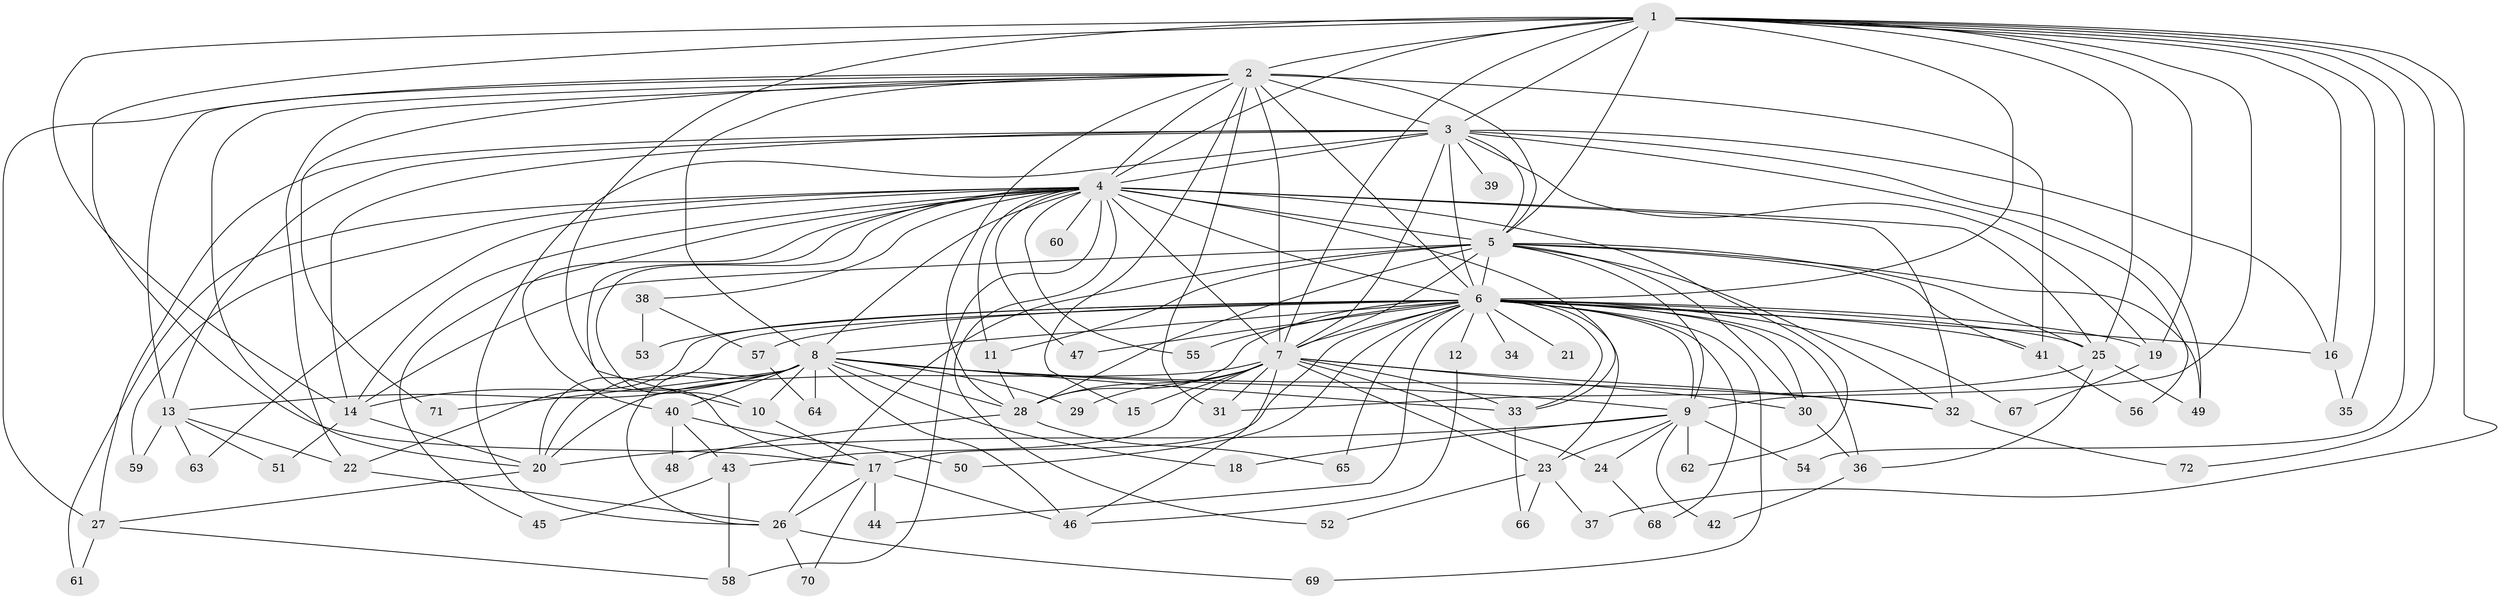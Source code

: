 // original degree distribution, {18: 0.013888888888888888, 16: 0.013888888888888888, 21: 0.006944444444444444, 35: 0.013888888888888888, 27: 0.006944444444444444, 28: 0.006944444444444444, 22: 0.006944444444444444, 3: 0.19444444444444445, 10: 0.006944444444444444, 2: 0.5347222222222222, 11: 0.006944444444444444, 8: 0.013888888888888888, 4: 0.09027777777777778, 5: 0.0625, 6: 0.020833333333333332}
// Generated by graph-tools (version 1.1) at 2025/34/03/09/25 02:34:55]
// undirected, 72 vertices, 185 edges
graph export_dot {
graph [start="1"]
  node [color=gray90,style=filled];
  1;
  2;
  3;
  4;
  5;
  6;
  7;
  8;
  9;
  10;
  11;
  12;
  13;
  14;
  15;
  16;
  17;
  18;
  19;
  20;
  21;
  22;
  23;
  24;
  25;
  26;
  27;
  28;
  29;
  30;
  31;
  32;
  33;
  34;
  35;
  36;
  37;
  38;
  39;
  40;
  41;
  42;
  43;
  44;
  45;
  46;
  47;
  48;
  49;
  50;
  51;
  52;
  53;
  54;
  55;
  56;
  57;
  58;
  59;
  60;
  61;
  62;
  63;
  64;
  65;
  66;
  67;
  68;
  69;
  70;
  71;
  72;
  1 -- 2 [weight=4.0];
  1 -- 3 [weight=3.0];
  1 -- 4 [weight=2.0];
  1 -- 5 [weight=4.0];
  1 -- 6 [weight=4.0];
  1 -- 7 [weight=2.0];
  1 -- 9 [weight=1.0];
  1 -- 10 [weight=2.0];
  1 -- 14 [weight=1.0];
  1 -- 16 [weight=1.0];
  1 -- 17 [weight=1.0];
  1 -- 19 [weight=1.0];
  1 -- 25 [weight=1.0];
  1 -- 35 [weight=1.0];
  1 -- 37 [weight=1.0];
  1 -- 54 [weight=1.0];
  1 -- 72 [weight=1.0];
  2 -- 3 [weight=2.0];
  2 -- 4 [weight=3.0];
  2 -- 5 [weight=2.0];
  2 -- 6 [weight=6.0];
  2 -- 7 [weight=3.0];
  2 -- 8 [weight=8.0];
  2 -- 13 [weight=1.0];
  2 -- 15 [weight=1.0];
  2 -- 20 [weight=1.0];
  2 -- 22 [weight=1.0];
  2 -- 27 [weight=2.0];
  2 -- 28 [weight=1.0];
  2 -- 31 [weight=1.0];
  2 -- 41 [weight=2.0];
  2 -- 71 [weight=1.0];
  3 -- 4 [weight=1.0];
  3 -- 5 [weight=1.0];
  3 -- 6 [weight=3.0];
  3 -- 7 [weight=1.0];
  3 -- 13 [weight=1.0];
  3 -- 14 [weight=1.0];
  3 -- 16 [weight=1.0];
  3 -- 19 [weight=1.0];
  3 -- 26 [weight=1.0];
  3 -- 27 [weight=1.0];
  3 -- 39 [weight=1.0];
  3 -- 49 [weight=1.0];
  3 -- 56 [weight=1.0];
  4 -- 5 [weight=1.0];
  4 -- 6 [weight=3.0];
  4 -- 7 [weight=1.0];
  4 -- 8 [weight=3.0];
  4 -- 10 [weight=1.0];
  4 -- 11 [weight=1.0];
  4 -- 14 [weight=1.0];
  4 -- 17 [weight=1.0];
  4 -- 25 [weight=1.0];
  4 -- 32 [weight=1.0];
  4 -- 33 [weight=1.0];
  4 -- 38 [weight=1.0];
  4 -- 40 [weight=1.0];
  4 -- 45 [weight=1.0];
  4 -- 47 [weight=1.0];
  4 -- 52 [weight=1.0];
  4 -- 55 [weight=1.0];
  4 -- 58 [weight=1.0];
  4 -- 59 [weight=1.0];
  4 -- 60 [weight=1.0];
  4 -- 61 [weight=1.0];
  4 -- 62 [weight=1.0];
  4 -- 63 [weight=1.0];
  5 -- 6 [weight=12.0];
  5 -- 7 [weight=1.0];
  5 -- 9 [weight=1.0];
  5 -- 11 [weight=1.0];
  5 -- 14 [weight=1.0];
  5 -- 25 [weight=1.0];
  5 -- 26 [weight=1.0];
  5 -- 28 [weight=2.0];
  5 -- 30 [weight=2.0];
  5 -- 32 [weight=1.0];
  5 -- 41 [weight=1.0];
  5 -- 49 [weight=1.0];
  6 -- 7 [weight=3.0];
  6 -- 8 [weight=1.0];
  6 -- 9 [weight=1.0];
  6 -- 12 [weight=2.0];
  6 -- 16 [weight=1.0];
  6 -- 17 [weight=2.0];
  6 -- 19 [weight=1.0];
  6 -- 20 [weight=1.0];
  6 -- 21 [weight=1.0];
  6 -- 22 [weight=1.0];
  6 -- 23 [weight=1.0];
  6 -- 25 [weight=1.0];
  6 -- 28 [weight=1.0];
  6 -- 30 [weight=2.0];
  6 -- 33 [weight=1.0];
  6 -- 34 [weight=1.0];
  6 -- 36 [weight=1.0];
  6 -- 41 [weight=1.0];
  6 -- 44 [weight=2.0];
  6 -- 47 [weight=1.0];
  6 -- 50 [weight=1.0];
  6 -- 53 [weight=1.0];
  6 -- 55 [weight=1.0];
  6 -- 57 [weight=1.0];
  6 -- 65 [weight=1.0];
  6 -- 67 [weight=1.0];
  6 -- 68 [weight=1.0];
  6 -- 69 [weight=1.0];
  7 -- 15 [weight=1.0];
  7 -- 20 [weight=1.0];
  7 -- 23 [weight=1.0];
  7 -- 24 [weight=1.0];
  7 -- 28 [weight=1.0];
  7 -- 29 [weight=1.0];
  7 -- 30 [weight=1.0];
  7 -- 31 [weight=1.0];
  7 -- 32 [weight=1.0];
  7 -- 33 [weight=1.0];
  7 -- 43 [weight=1.0];
  7 -- 46 [weight=1.0];
  8 -- 9 [weight=1.0];
  8 -- 10 [weight=1.0];
  8 -- 13 [weight=1.0];
  8 -- 14 [weight=3.0];
  8 -- 18 [weight=1.0];
  8 -- 20 [weight=1.0];
  8 -- 26 [weight=1.0];
  8 -- 28 [weight=1.0];
  8 -- 29 [weight=1.0];
  8 -- 32 [weight=2.0];
  8 -- 33 [weight=1.0];
  8 -- 40 [weight=1.0];
  8 -- 46 [weight=1.0];
  8 -- 64 [weight=1.0];
  8 -- 71 [weight=1.0];
  9 -- 18 [weight=1.0];
  9 -- 20 [weight=1.0];
  9 -- 23 [weight=2.0];
  9 -- 24 [weight=1.0];
  9 -- 42 [weight=1.0];
  9 -- 54 [weight=1.0];
  9 -- 62 [weight=1.0];
  10 -- 17 [weight=1.0];
  11 -- 28 [weight=3.0];
  12 -- 46 [weight=1.0];
  13 -- 22 [weight=1.0];
  13 -- 51 [weight=1.0];
  13 -- 59 [weight=1.0];
  13 -- 63 [weight=1.0];
  14 -- 20 [weight=1.0];
  14 -- 51 [weight=1.0];
  16 -- 35 [weight=1.0];
  17 -- 26 [weight=1.0];
  17 -- 44 [weight=1.0];
  17 -- 46 [weight=1.0];
  17 -- 70 [weight=1.0];
  19 -- 67 [weight=1.0];
  20 -- 27 [weight=1.0];
  22 -- 26 [weight=2.0];
  23 -- 37 [weight=1.0];
  23 -- 52 [weight=1.0];
  23 -- 66 [weight=1.0];
  24 -- 68 [weight=1.0];
  25 -- 31 [weight=1.0];
  25 -- 36 [weight=1.0];
  25 -- 49 [weight=1.0];
  26 -- 69 [weight=1.0];
  26 -- 70 [weight=1.0];
  27 -- 58 [weight=1.0];
  27 -- 61 [weight=1.0];
  28 -- 48 [weight=1.0];
  28 -- 65 [weight=1.0];
  30 -- 36 [weight=1.0];
  32 -- 72 [weight=1.0];
  33 -- 66 [weight=1.0];
  36 -- 42 [weight=1.0];
  38 -- 53 [weight=1.0];
  38 -- 57 [weight=1.0];
  40 -- 43 [weight=1.0];
  40 -- 48 [weight=1.0];
  40 -- 50 [weight=1.0];
  41 -- 56 [weight=1.0];
  43 -- 45 [weight=1.0];
  43 -- 58 [weight=1.0];
  57 -- 64 [weight=1.0];
}
